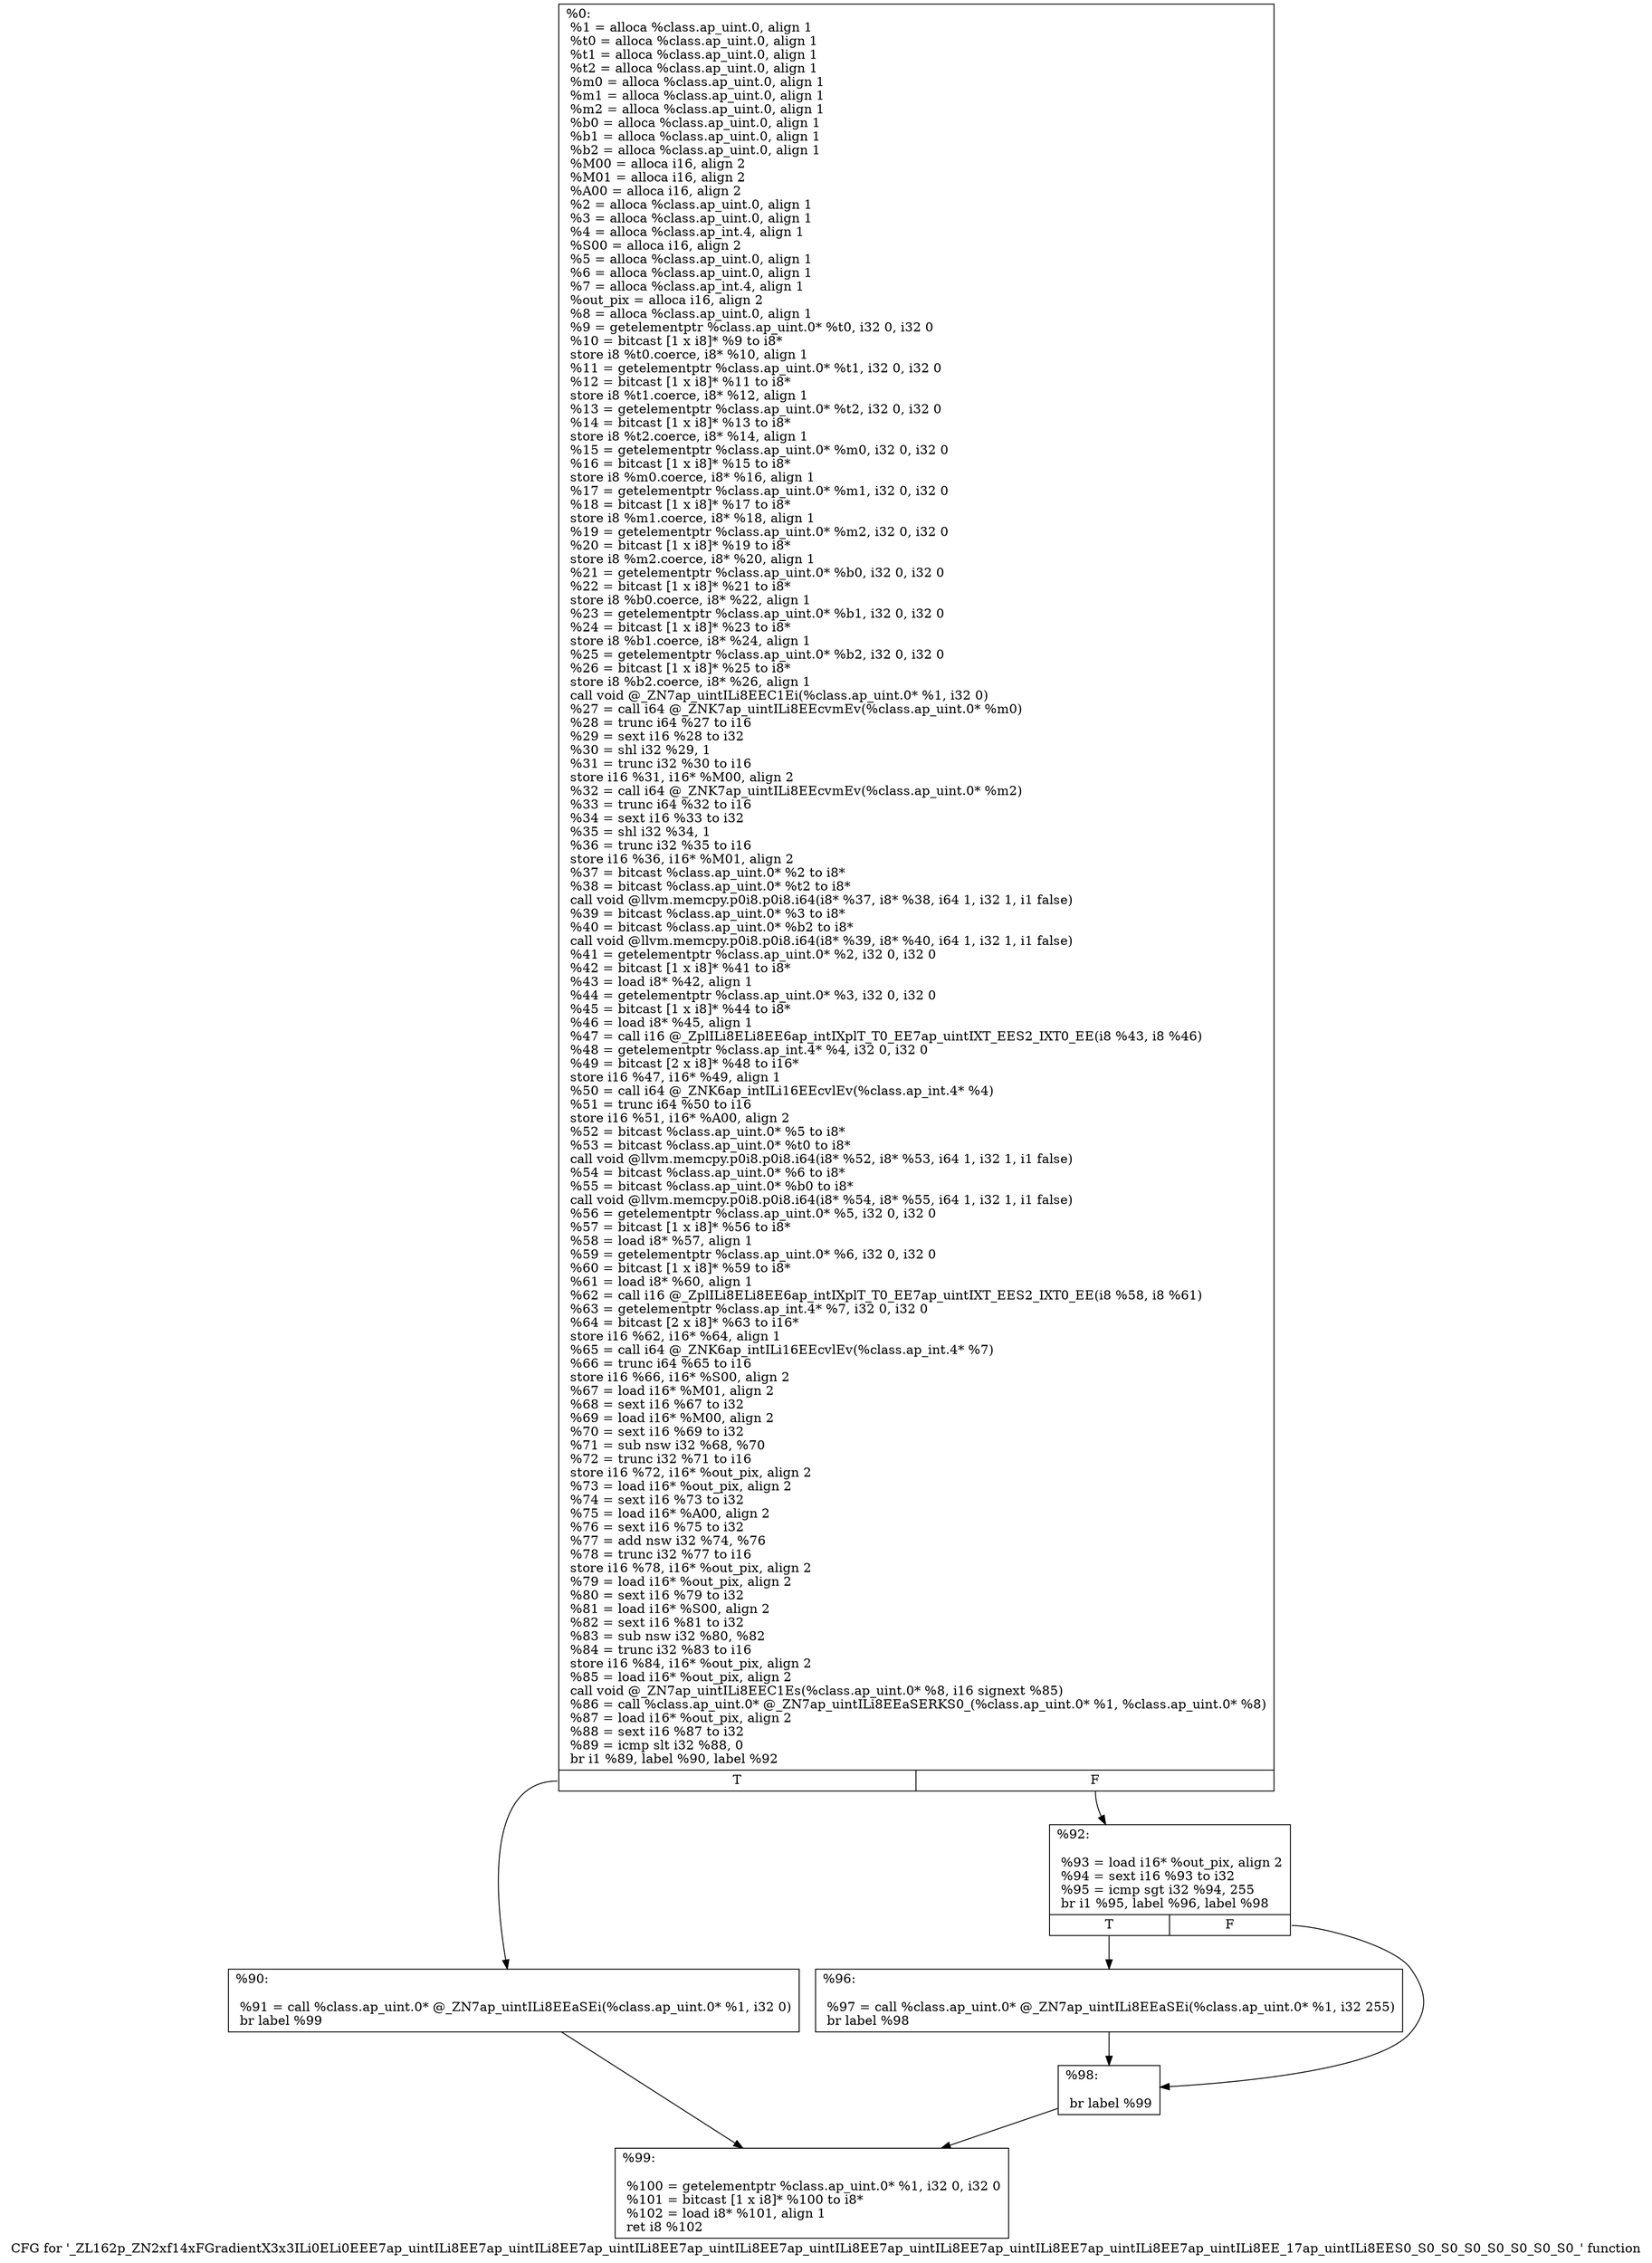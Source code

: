 digraph "CFG for '_ZL162p_ZN2xf14xFGradientX3x3ILi0ELi0EEE7ap_uintILi8EE7ap_uintILi8EE7ap_uintILi8EE7ap_uintILi8EE7ap_uintILi8EE7ap_uintILi8EE7ap_uintILi8EE7ap_uintILi8EE7ap_uintILi8EE_17ap_uintILi8EES0_S0_S0_S0_S0_S0_S0_S0_' function" {
	label="CFG for '_ZL162p_ZN2xf14xFGradientX3x3ILi0ELi0EEE7ap_uintILi8EE7ap_uintILi8EE7ap_uintILi8EE7ap_uintILi8EE7ap_uintILi8EE7ap_uintILi8EE7ap_uintILi8EE7ap_uintILi8EE7ap_uintILi8EE_17ap_uintILi8EES0_S0_S0_S0_S0_S0_S0_S0_' function";

	Node0x1e8ee40 [shape=record,label="{%0:\l  %1 = alloca %class.ap_uint.0, align 1\l  %t0 = alloca %class.ap_uint.0, align 1\l  %t1 = alloca %class.ap_uint.0, align 1\l  %t2 = alloca %class.ap_uint.0, align 1\l  %m0 = alloca %class.ap_uint.0, align 1\l  %m1 = alloca %class.ap_uint.0, align 1\l  %m2 = alloca %class.ap_uint.0, align 1\l  %b0 = alloca %class.ap_uint.0, align 1\l  %b1 = alloca %class.ap_uint.0, align 1\l  %b2 = alloca %class.ap_uint.0, align 1\l  %M00 = alloca i16, align 2\l  %M01 = alloca i16, align 2\l  %A00 = alloca i16, align 2\l  %2 = alloca %class.ap_uint.0, align 1\l  %3 = alloca %class.ap_uint.0, align 1\l  %4 = alloca %class.ap_int.4, align 1\l  %S00 = alloca i16, align 2\l  %5 = alloca %class.ap_uint.0, align 1\l  %6 = alloca %class.ap_uint.0, align 1\l  %7 = alloca %class.ap_int.4, align 1\l  %out_pix = alloca i16, align 2\l  %8 = alloca %class.ap_uint.0, align 1\l  %9 = getelementptr %class.ap_uint.0* %t0, i32 0, i32 0\l  %10 = bitcast [1 x i8]* %9 to i8*\l  store i8 %t0.coerce, i8* %10, align 1\l  %11 = getelementptr %class.ap_uint.0* %t1, i32 0, i32 0\l  %12 = bitcast [1 x i8]* %11 to i8*\l  store i8 %t1.coerce, i8* %12, align 1\l  %13 = getelementptr %class.ap_uint.0* %t2, i32 0, i32 0\l  %14 = bitcast [1 x i8]* %13 to i8*\l  store i8 %t2.coerce, i8* %14, align 1\l  %15 = getelementptr %class.ap_uint.0* %m0, i32 0, i32 0\l  %16 = bitcast [1 x i8]* %15 to i8*\l  store i8 %m0.coerce, i8* %16, align 1\l  %17 = getelementptr %class.ap_uint.0* %m1, i32 0, i32 0\l  %18 = bitcast [1 x i8]* %17 to i8*\l  store i8 %m1.coerce, i8* %18, align 1\l  %19 = getelementptr %class.ap_uint.0* %m2, i32 0, i32 0\l  %20 = bitcast [1 x i8]* %19 to i8*\l  store i8 %m2.coerce, i8* %20, align 1\l  %21 = getelementptr %class.ap_uint.0* %b0, i32 0, i32 0\l  %22 = bitcast [1 x i8]* %21 to i8*\l  store i8 %b0.coerce, i8* %22, align 1\l  %23 = getelementptr %class.ap_uint.0* %b1, i32 0, i32 0\l  %24 = bitcast [1 x i8]* %23 to i8*\l  store i8 %b1.coerce, i8* %24, align 1\l  %25 = getelementptr %class.ap_uint.0* %b2, i32 0, i32 0\l  %26 = bitcast [1 x i8]* %25 to i8*\l  store i8 %b2.coerce, i8* %26, align 1\l  call void @_ZN7ap_uintILi8EEC1Ei(%class.ap_uint.0* %1, i32 0)\l  %27 = call i64 @_ZNK7ap_uintILi8EEcvmEv(%class.ap_uint.0* %m0)\l  %28 = trunc i64 %27 to i16\l  %29 = sext i16 %28 to i32\l  %30 = shl i32 %29, 1\l  %31 = trunc i32 %30 to i16\l  store i16 %31, i16* %M00, align 2\l  %32 = call i64 @_ZNK7ap_uintILi8EEcvmEv(%class.ap_uint.0* %m2)\l  %33 = trunc i64 %32 to i16\l  %34 = sext i16 %33 to i32\l  %35 = shl i32 %34, 1\l  %36 = trunc i32 %35 to i16\l  store i16 %36, i16* %M01, align 2\l  %37 = bitcast %class.ap_uint.0* %2 to i8*\l  %38 = bitcast %class.ap_uint.0* %t2 to i8*\l  call void @llvm.memcpy.p0i8.p0i8.i64(i8* %37, i8* %38, i64 1, i32 1, i1 false)\l  %39 = bitcast %class.ap_uint.0* %3 to i8*\l  %40 = bitcast %class.ap_uint.0* %b2 to i8*\l  call void @llvm.memcpy.p0i8.p0i8.i64(i8* %39, i8* %40, i64 1, i32 1, i1 false)\l  %41 = getelementptr %class.ap_uint.0* %2, i32 0, i32 0\l  %42 = bitcast [1 x i8]* %41 to i8*\l  %43 = load i8* %42, align 1\l  %44 = getelementptr %class.ap_uint.0* %3, i32 0, i32 0\l  %45 = bitcast [1 x i8]* %44 to i8*\l  %46 = load i8* %45, align 1\l  %47 = call i16 @_ZplILi8ELi8EE6ap_intIXplT_T0_EE7ap_uintIXT_EES2_IXT0_EE(i8 %43, i8 %46)\l  %48 = getelementptr %class.ap_int.4* %4, i32 0, i32 0\l  %49 = bitcast [2 x i8]* %48 to i16*\l  store i16 %47, i16* %49, align 1\l  %50 = call i64 @_ZNK6ap_intILi16EEcvlEv(%class.ap_int.4* %4)\l  %51 = trunc i64 %50 to i16\l  store i16 %51, i16* %A00, align 2\l  %52 = bitcast %class.ap_uint.0* %5 to i8*\l  %53 = bitcast %class.ap_uint.0* %t0 to i8*\l  call void @llvm.memcpy.p0i8.p0i8.i64(i8* %52, i8* %53, i64 1, i32 1, i1 false)\l  %54 = bitcast %class.ap_uint.0* %6 to i8*\l  %55 = bitcast %class.ap_uint.0* %b0 to i8*\l  call void @llvm.memcpy.p0i8.p0i8.i64(i8* %54, i8* %55, i64 1, i32 1, i1 false)\l  %56 = getelementptr %class.ap_uint.0* %5, i32 0, i32 0\l  %57 = bitcast [1 x i8]* %56 to i8*\l  %58 = load i8* %57, align 1\l  %59 = getelementptr %class.ap_uint.0* %6, i32 0, i32 0\l  %60 = bitcast [1 x i8]* %59 to i8*\l  %61 = load i8* %60, align 1\l  %62 = call i16 @_ZplILi8ELi8EE6ap_intIXplT_T0_EE7ap_uintIXT_EES2_IXT0_EE(i8 %58, i8 %61)\l  %63 = getelementptr %class.ap_int.4* %7, i32 0, i32 0\l  %64 = bitcast [2 x i8]* %63 to i16*\l  store i16 %62, i16* %64, align 1\l  %65 = call i64 @_ZNK6ap_intILi16EEcvlEv(%class.ap_int.4* %7)\l  %66 = trunc i64 %65 to i16\l  store i16 %66, i16* %S00, align 2\l  %67 = load i16* %M01, align 2\l  %68 = sext i16 %67 to i32\l  %69 = load i16* %M00, align 2\l  %70 = sext i16 %69 to i32\l  %71 = sub nsw i32 %68, %70\l  %72 = trunc i32 %71 to i16\l  store i16 %72, i16* %out_pix, align 2\l  %73 = load i16* %out_pix, align 2\l  %74 = sext i16 %73 to i32\l  %75 = load i16* %A00, align 2\l  %76 = sext i16 %75 to i32\l  %77 = add nsw i32 %74, %76\l  %78 = trunc i32 %77 to i16\l  store i16 %78, i16* %out_pix, align 2\l  %79 = load i16* %out_pix, align 2\l  %80 = sext i16 %79 to i32\l  %81 = load i16* %S00, align 2\l  %82 = sext i16 %81 to i32\l  %83 = sub nsw i32 %80, %82\l  %84 = trunc i32 %83 to i16\l  store i16 %84, i16* %out_pix, align 2\l  %85 = load i16* %out_pix, align 2\l  call void @_ZN7ap_uintILi8EEC1Es(%class.ap_uint.0* %8, i16 signext %85)\l  %86 = call %class.ap_uint.0* @_ZN7ap_uintILi8EEaSERKS0_(%class.ap_uint.0* %1, %class.ap_uint.0* %8)\l  %87 = load i16* %out_pix, align 2\l  %88 = sext i16 %87 to i32\l  %89 = icmp slt i32 %88, 0\l  br i1 %89, label %90, label %92\l|{<s0>T|<s1>F}}"];
	Node0x1e8ee40:s0 -> Node0x1e92870;
	Node0x1e8ee40:s1 -> Node0x1e93bd0;
	Node0x1e92870 [shape=record,label="{%90:\l\l  %91 = call %class.ap_uint.0* @_ZN7ap_uintILi8EEaSEi(%class.ap_uint.0* %1, i32 0)\l  br label %99\l}"];
	Node0x1e92870 -> Node0x1e93d90;
	Node0x1e93bd0 [shape=record,label="{%92:\l\l  %93 = load i16* %out_pix, align 2\l  %94 = sext i16 %93 to i32\l  %95 = icmp sgt i32 %94, 255\l  br i1 %95, label %96, label %98\l|{<s0>T|<s1>F}}"];
	Node0x1e93bd0:s0 -> Node0x1e94000;
	Node0x1e93bd0:s1 -> Node0x1e94060;
	Node0x1e94000 [shape=record,label="{%96:\l\l  %97 = call %class.ap_uint.0* @_ZN7ap_uintILi8EEaSEi(%class.ap_uint.0* %1, i32 255)\l  br label %98\l}"];
	Node0x1e94000 -> Node0x1e94060;
	Node0x1e94060 [shape=record,label="{%98:\l\l  br label %99\l}"];
	Node0x1e94060 -> Node0x1e93d90;
	Node0x1e93d90 [shape=record,label="{%99:\l\l  %100 = getelementptr %class.ap_uint.0* %1, i32 0, i32 0\l  %101 = bitcast [1 x i8]* %100 to i8*\l  %102 = load i8* %101, align 1\l  ret i8 %102\l}"];
}
